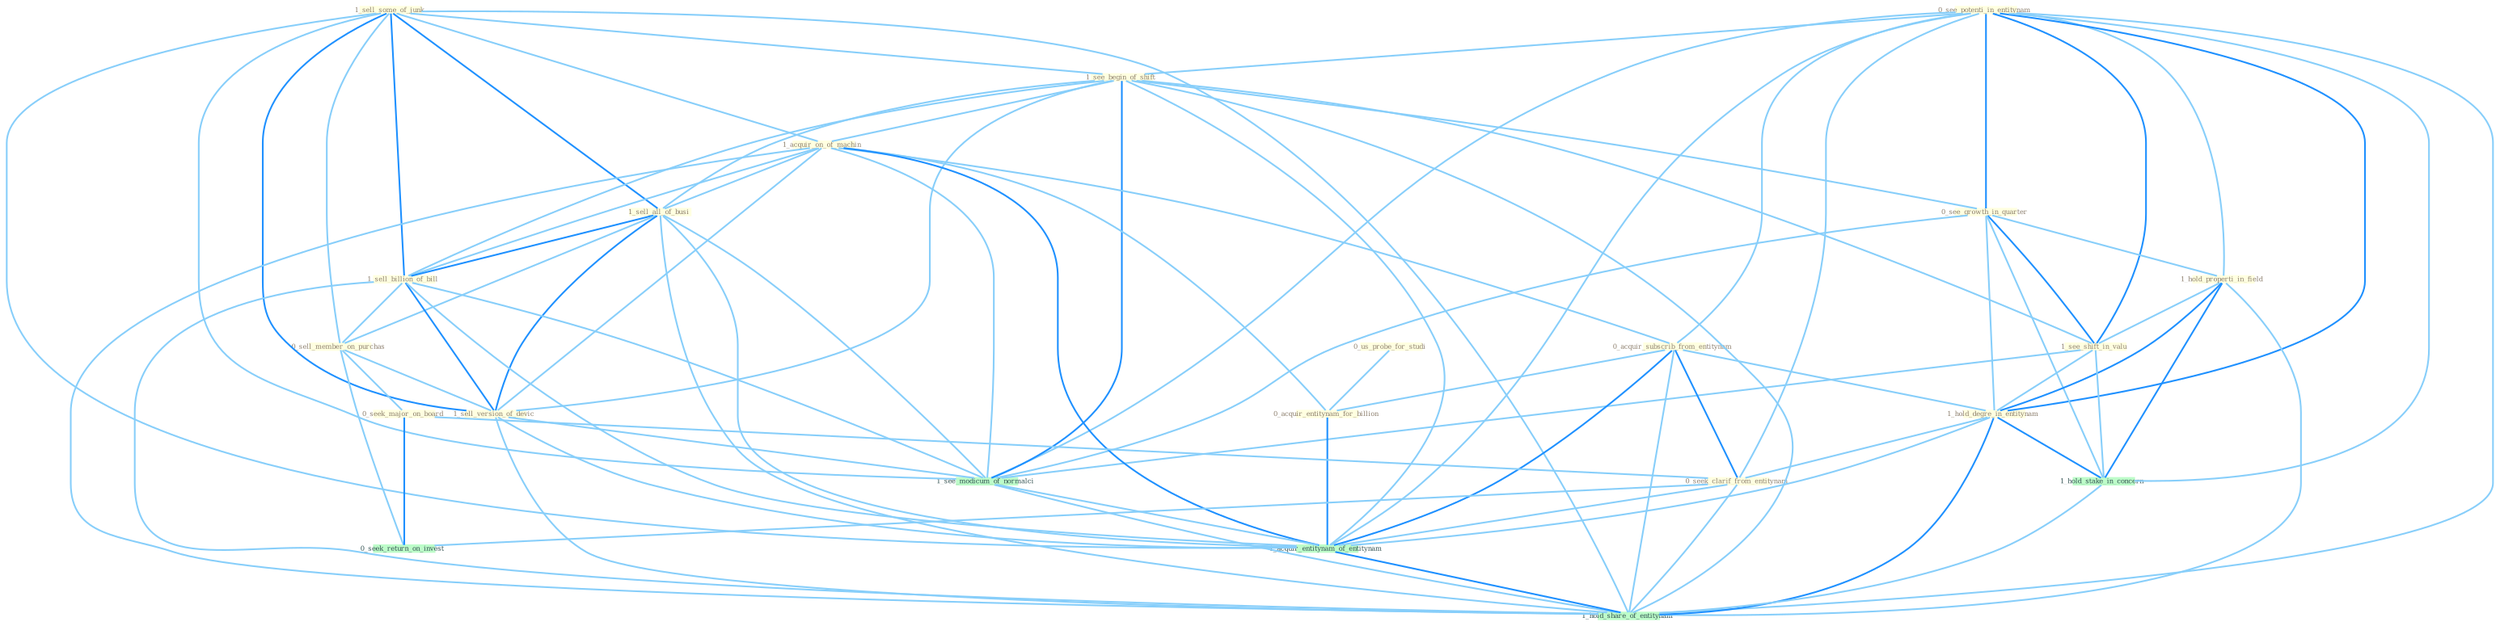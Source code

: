 Graph G{ 
    node
    [shape=polygon,style=filled,width=.5,height=.06,color="#BDFCC9",fixedsize=true,fontsize=4,
    fontcolor="#2f4f4f"];
    {node
    [color="#ffffe0", fontcolor="#8b7d6b"] "1_sell_some_of_junk " "0_see_potenti_in_entitynam " "1_see_begin_of_shift " "0_see_growth_in_quarter " "1_hold_properti_in_field " "1_see_shift_in_valu " "1_acquir_on_of_machin " "0_us_probe_for_studi " "0_acquir_subscrib_from_entitynam " "0_acquir_entitynam_for_billion " "1_sell_all_of_busi " "1_sell_billion_of_bill " "0_sell_member_on_purchas " "1_sell_version_of_devic " "1_hold_degre_in_entitynam " "0_seek_major_on_board " "0_seek_clarif_from_entitynam "}
{node [color="#fff0f5", fontcolor="#b22222"]}
edge [color="#B0E2FF"];

	"1_sell_some_of_junk " -- "1_see_begin_of_shift " [w="1", color="#87cefa" ];
	"1_sell_some_of_junk " -- "1_acquir_on_of_machin " [w="1", color="#87cefa" ];
	"1_sell_some_of_junk " -- "1_sell_all_of_busi " [w="2", color="#1e90ff" , len=0.8];
	"1_sell_some_of_junk " -- "1_sell_billion_of_bill " [w="2", color="#1e90ff" , len=0.8];
	"1_sell_some_of_junk " -- "0_sell_member_on_purchas " [w="1", color="#87cefa" ];
	"1_sell_some_of_junk " -- "1_sell_version_of_devic " [w="2", color="#1e90ff" , len=0.8];
	"1_sell_some_of_junk " -- "1_see_modicum_of_normalci " [w="1", color="#87cefa" ];
	"1_sell_some_of_junk " -- "1_acquir_entitynam_of_entitynam " [w="1", color="#87cefa" ];
	"1_sell_some_of_junk " -- "1_hold_share_of_entitynam " [w="1", color="#87cefa" ];
	"0_see_potenti_in_entitynam " -- "1_see_begin_of_shift " [w="1", color="#87cefa" ];
	"0_see_potenti_in_entitynam " -- "0_see_growth_in_quarter " [w="2", color="#1e90ff" , len=0.8];
	"0_see_potenti_in_entitynam " -- "1_hold_properti_in_field " [w="1", color="#87cefa" ];
	"0_see_potenti_in_entitynam " -- "1_see_shift_in_valu " [w="2", color="#1e90ff" , len=0.8];
	"0_see_potenti_in_entitynam " -- "0_acquir_subscrib_from_entitynam " [w="1", color="#87cefa" ];
	"0_see_potenti_in_entitynam " -- "1_hold_degre_in_entitynam " [w="2", color="#1e90ff" , len=0.8];
	"0_see_potenti_in_entitynam " -- "0_seek_clarif_from_entitynam " [w="1", color="#87cefa" ];
	"0_see_potenti_in_entitynam " -- "1_hold_stake_in_concern " [w="1", color="#87cefa" ];
	"0_see_potenti_in_entitynam " -- "1_see_modicum_of_normalci " [w="1", color="#87cefa" ];
	"0_see_potenti_in_entitynam " -- "1_acquir_entitynam_of_entitynam " [w="1", color="#87cefa" ];
	"0_see_potenti_in_entitynam " -- "1_hold_share_of_entitynam " [w="1", color="#87cefa" ];
	"1_see_begin_of_shift " -- "0_see_growth_in_quarter " [w="1", color="#87cefa" ];
	"1_see_begin_of_shift " -- "1_see_shift_in_valu " [w="1", color="#87cefa" ];
	"1_see_begin_of_shift " -- "1_acquir_on_of_machin " [w="1", color="#87cefa" ];
	"1_see_begin_of_shift " -- "1_sell_all_of_busi " [w="1", color="#87cefa" ];
	"1_see_begin_of_shift " -- "1_sell_billion_of_bill " [w="1", color="#87cefa" ];
	"1_see_begin_of_shift " -- "1_sell_version_of_devic " [w="1", color="#87cefa" ];
	"1_see_begin_of_shift " -- "1_see_modicum_of_normalci " [w="2", color="#1e90ff" , len=0.8];
	"1_see_begin_of_shift " -- "1_acquir_entitynam_of_entitynam " [w="1", color="#87cefa" ];
	"1_see_begin_of_shift " -- "1_hold_share_of_entitynam " [w="1", color="#87cefa" ];
	"0_see_growth_in_quarter " -- "1_hold_properti_in_field " [w="1", color="#87cefa" ];
	"0_see_growth_in_quarter " -- "1_see_shift_in_valu " [w="2", color="#1e90ff" , len=0.8];
	"0_see_growth_in_quarter " -- "1_hold_degre_in_entitynam " [w="1", color="#87cefa" ];
	"0_see_growth_in_quarter " -- "1_hold_stake_in_concern " [w="1", color="#87cefa" ];
	"0_see_growth_in_quarter " -- "1_see_modicum_of_normalci " [w="1", color="#87cefa" ];
	"1_hold_properti_in_field " -- "1_see_shift_in_valu " [w="1", color="#87cefa" ];
	"1_hold_properti_in_field " -- "1_hold_degre_in_entitynam " [w="2", color="#1e90ff" , len=0.8];
	"1_hold_properti_in_field " -- "1_hold_stake_in_concern " [w="2", color="#1e90ff" , len=0.8];
	"1_hold_properti_in_field " -- "1_hold_share_of_entitynam " [w="1", color="#87cefa" ];
	"1_see_shift_in_valu " -- "1_hold_degre_in_entitynam " [w="1", color="#87cefa" ];
	"1_see_shift_in_valu " -- "1_hold_stake_in_concern " [w="1", color="#87cefa" ];
	"1_see_shift_in_valu " -- "1_see_modicum_of_normalci " [w="1", color="#87cefa" ];
	"1_acquir_on_of_machin " -- "0_acquir_subscrib_from_entitynam " [w="1", color="#87cefa" ];
	"1_acquir_on_of_machin " -- "0_acquir_entitynam_for_billion " [w="1", color="#87cefa" ];
	"1_acquir_on_of_machin " -- "1_sell_all_of_busi " [w="1", color="#87cefa" ];
	"1_acquir_on_of_machin " -- "1_sell_billion_of_bill " [w="1", color="#87cefa" ];
	"1_acquir_on_of_machin " -- "1_sell_version_of_devic " [w="1", color="#87cefa" ];
	"1_acquir_on_of_machin " -- "1_see_modicum_of_normalci " [w="1", color="#87cefa" ];
	"1_acquir_on_of_machin " -- "1_acquir_entitynam_of_entitynam " [w="2", color="#1e90ff" , len=0.8];
	"1_acquir_on_of_machin " -- "1_hold_share_of_entitynam " [w="1", color="#87cefa" ];
	"0_us_probe_for_studi " -- "0_acquir_entitynam_for_billion " [w="1", color="#87cefa" ];
	"0_acquir_subscrib_from_entitynam " -- "0_acquir_entitynam_for_billion " [w="1", color="#87cefa" ];
	"0_acquir_subscrib_from_entitynam " -- "1_hold_degre_in_entitynam " [w="1", color="#87cefa" ];
	"0_acquir_subscrib_from_entitynam " -- "0_seek_clarif_from_entitynam " [w="2", color="#1e90ff" , len=0.8];
	"0_acquir_subscrib_from_entitynam " -- "1_acquir_entitynam_of_entitynam " [w="2", color="#1e90ff" , len=0.8];
	"0_acquir_subscrib_from_entitynam " -- "1_hold_share_of_entitynam " [w="1", color="#87cefa" ];
	"0_acquir_entitynam_for_billion " -- "1_acquir_entitynam_of_entitynam " [w="2", color="#1e90ff" , len=0.8];
	"1_sell_all_of_busi " -- "1_sell_billion_of_bill " [w="2", color="#1e90ff" , len=0.8];
	"1_sell_all_of_busi " -- "0_sell_member_on_purchas " [w="1", color="#87cefa" ];
	"1_sell_all_of_busi " -- "1_sell_version_of_devic " [w="2", color="#1e90ff" , len=0.8];
	"1_sell_all_of_busi " -- "1_see_modicum_of_normalci " [w="1", color="#87cefa" ];
	"1_sell_all_of_busi " -- "1_acquir_entitynam_of_entitynam " [w="1", color="#87cefa" ];
	"1_sell_all_of_busi " -- "1_hold_share_of_entitynam " [w="1", color="#87cefa" ];
	"1_sell_billion_of_bill " -- "0_sell_member_on_purchas " [w="1", color="#87cefa" ];
	"1_sell_billion_of_bill " -- "1_sell_version_of_devic " [w="2", color="#1e90ff" , len=0.8];
	"1_sell_billion_of_bill " -- "1_see_modicum_of_normalci " [w="1", color="#87cefa" ];
	"1_sell_billion_of_bill " -- "1_acquir_entitynam_of_entitynam " [w="1", color="#87cefa" ];
	"1_sell_billion_of_bill " -- "1_hold_share_of_entitynam " [w="1", color="#87cefa" ];
	"0_sell_member_on_purchas " -- "1_sell_version_of_devic " [w="1", color="#87cefa" ];
	"0_sell_member_on_purchas " -- "0_seek_major_on_board " [w="1", color="#87cefa" ];
	"0_sell_member_on_purchas " -- "0_seek_return_on_invest " [w="1", color="#87cefa" ];
	"1_sell_version_of_devic " -- "1_see_modicum_of_normalci " [w="1", color="#87cefa" ];
	"1_sell_version_of_devic " -- "1_acquir_entitynam_of_entitynam " [w="1", color="#87cefa" ];
	"1_sell_version_of_devic " -- "1_hold_share_of_entitynam " [w="1", color="#87cefa" ];
	"1_hold_degre_in_entitynam " -- "0_seek_clarif_from_entitynam " [w="1", color="#87cefa" ];
	"1_hold_degre_in_entitynam " -- "1_hold_stake_in_concern " [w="2", color="#1e90ff" , len=0.8];
	"1_hold_degre_in_entitynam " -- "1_acquir_entitynam_of_entitynam " [w="1", color="#87cefa" ];
	"1_hold_degre_in_entitynam " -- "1_hold_share_of_entitynam " [w="2", color="#1e90ff" , len=0.8];
	"0_seek_major_on_board " -- "0_seek_clarif_from_entitynam " [w="1", color="#87cefa" ];
	"0_seek_major_on_board " -- "0_seek_return_on_invest " [w="2", color="#1e90ff" , len=0.8];
	"0_seek_clarif_from_entitynam " -- "0_seek_return_on_invest " [w="1", color="#87cefa" ];
	"0_seek_clarif_from_entitynam " -- "1_acquir_entitynam_of_entitynam " [w="1", color="#87cefa" ];
	"0_seek_clarif_from_entitynam " -- "1_hold_share_of_entitynam " [w="1", color="#87cefa" ];
	"1_hold_stake_in_concern " -- "1_hold_share_of_entitynam " [w="1", color="#87cefa" ];
	"1_see_modicum_of_normalci " -- "1_acquir_entitynam_of_entitynam " [w="1", color="#87cefa" ];
	"1_see_modicum_of_normalci " -- "1_hold_share_of_entitynam " [w="1", color="#87cefa" ];
	"1_acquir_entitynam_of_entitynam " -- "1_hold_share_of_entitynam " [w="2", color="#1e90ff" , len=0.8];
}